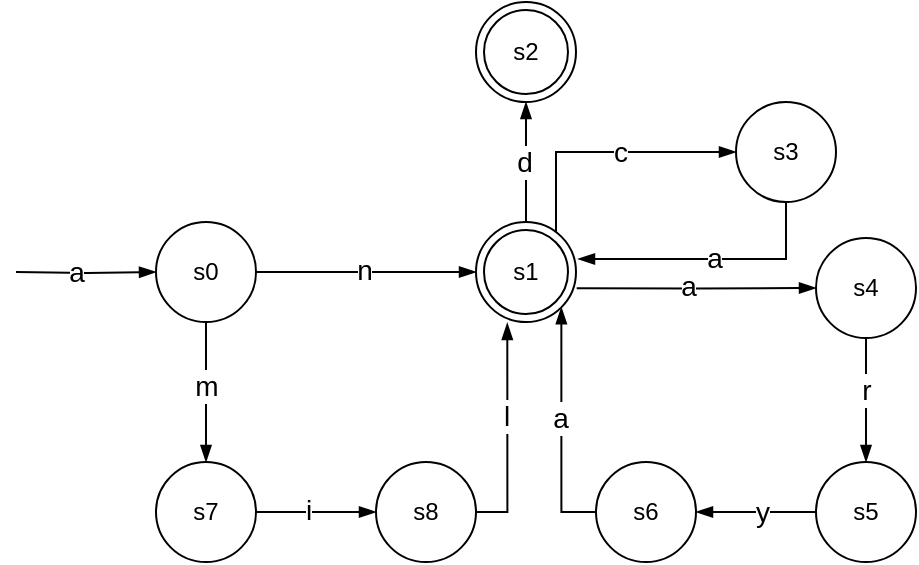 <mxfile version="24.2.1" type="github">
  <diagram name="Página-1" id="s3YjYQ9PzFFQcDr-WQRy">
    <mxGraphModel dx="1050" dy="522" grid="1" gridSize="10" guides="1" tooltips="1" connect="1" arrows="1" fold="1" page="1" pageScale="1" pageWidth="827" pageHeight="1169" math="0" shadow="0">
      <root>
        <mxCell id="0" />
        <mxCell id="1" parent="0" />
        <mxCell id="PJnd46_2gBcFN1G9FBrf-1" style="edgeStyle=orthogonalEdgeStyle;rounded=0;orthogonalLoop=1;jettySize=auto;html=1;exitX=1;exitY=0.5;exitDx=0;exitDy=0;entryX=0;entryY=0.5;entryDx=0;entryDy=0;endArrow=blockThin;endFill=1;" edge="1" parent="1" source="PJnd46_2gBcFN1G9FBrf-5" target="PJnd46_2gBcFN1G9FBrf-10">
          <mxGeometry relative="1" as="geometry" />
        </mxCell>
        <mxCell id="PJnd46_2gBcFN1G9FBrf-2" value="&lt;font style=&quot;font-size: 14px;&quot;&gt;n&lt;/font&gt;" style="edgeLabel;html=1;align=center;verticalAlign=middle;resizable=0;points=[];" vertex="1" connectable="0" parent="PJnd46_2gBcFN1G9FBrf-1">
          <mxGeometry x="-0.141" y="-1" relative="1" as="geometry">
            <mxPoint x="7" y="-2" as="offset" />
          </mxGeometry>
        </mxCell>
        <mxCell id="PJnd46_2gBcFN1G9FBrf-3" style="rounded=0;orthogonalLoop=1;jettySize=auto;html=1;exitX=0.5;exitY=1;exitDx=0;exitDy=0;edgeStyle=orthogonalEdgeStyle;endArrow=blockThin;endFill=1;" edge="1" parent="1" source="PJnd46_2gBcFN1G9FBrf-5" target="PJnd46_2gBcFN1G9FBrf-20">
          <mxGeometry relative="1" as="geometry" />
        </mxCell>
        <mxCell id="PJnd46_2gBcFN1G9FBrf-4" value="&lt;font style=&quot;font-size: 14px;&quot;&gt;m&lt;/font&gt;" style="edgeLabel;html=1;align=center;verticalAlign=middle;resizable=0;points=[];" vertex="1" connectable="0" parent="PJnd46_2gBcFN1G9FBrf-3">
          <mxGeometry x="-0.093" y="-2" relative="1" as="geometry">
            <mxPoint x="2" as="offset" />
          </mxGeometry>
        </mxCell>
        <mxCell id="PJnd46_2gBcFN1G9FBrf-5" value="s0" style="ellipse;whiteSpace=wrap;html=1;aspect=fixed;" vertex="1" parent="1">
          <mxGeometry x="230" y="250" width="50" height="50" as="geometry" />
        </mxCell>
        <mxCell id="PJnd46_2gBcFN1G9FBrf-6" style="edgeStyle=orthogonalEdgeStyle;rounded=0;orthogonalLoop=1;jettySize=auto;html=1;exitX=1;exitY=0;exitDx=0;exitDy=0;entryX=0;entryY=0.5;entryDx=0;entryDy=0;endArrow=blockThin;endFill=1;" edge="1" parent="1" source="PJnd46_2gBcFN1G9FBrf-10" target="PJnd46_2gBcFN1G9FBrf-16">
          <mxGeometry relative="1" as="geometry">
            <Array as="points">
              <mxPoint x="430" y="257" />
              <mxPoint x="430" y="215" />
            </Array>
          </mxGeometry>
        </mxCell>
        <mxCell id="PJnd46_2gBcFN1G9FBrf-7" value="&lt;font style=&quot;font-size: 14px;&quot;&gt;c&lt;/font&gt;" style="edgeLabel;html=1;align=center;verticalAlign=middle;resizable=0;points=[];" vertex="1" connectable="0" parent="PJnd46_2gBcFN1G9FBrf-6">
          <mxGeometry x="0.157" y="2" relative="1" as="geometry">
            <mxPoint x="-1" y="2" as="offset" />
          </mxGeometry>
        </mxCell>
        <mxCell id="PJnd46_2gBcFN1G9FBrf-8" style="edgeStyle=orthogonalEdgeStyle;rounded=0;orthogonalLoop=1;jettySize=auto;html=1;exitX=0.5;exitY=0;exitDx=0;exitDy=0;entryX=0.5;entryY=1;entryDx=0;entryDy=0;endArrow=blockThin;endFill=1;" edge="1" parent="1" source="PJnd46_2gBcFN1G9FBrf-10" target="PJnd46_2gBcFN1G9FBrf-17">
          <mxGeometry relative="1" as="geometry" />
        </mxCell>
        <mxCell id="PJnd46_2gBcFN1G9FBrf-9" value="&lt;font style=&quot;font-size: 14px;&quot;&gt;d&lt;/font&gt;" style="edgeLabel;html=1;align=center;verticalAlign=middle;resizable=0;points=[];" vertex="1" connectable="0" parent="PJnd46_2gBcFN1G9FBrf-8">
          <mxGeometry x="0.08" relative="1" as="geometry">
            <mxPoint x="-1" y="2" as="offset" />
          </mxGeometry>
        </mxCell>
        <mxCell id="PJnd46_2gBcFN1G9FBrf-10" value="s1" style="ellipse;shape=doubleEllipse;whiteSpace=wrap;html=1;aspect=fixed;" vertex="1" parent="1">
          <mxGeometry x="390" y="250" width="50" height="50" as="geometry" />
        </mxCell>
        <mxCell id="PJnd46_2gBcFN1G9FBrf-11" style="edgeStyle=orthogonalEdgeStyle;rounded=0;orthogonalLoop=1;jettySize=auto;html=1;exitX=0.5;exitY=1;exitDx=0;exitDy=0;entryX=0.5;entryY=0;entryDx=0;entryDy=0;endArrow=blockThin;endFill=1;" edge="1" parent="1" source="PJnd46_2gBcFN1G9FBrf-13" target="PJnd46_2gBcFN1G9FBrf-24">
          <mxGeometry relative="1" as="geometry" />
        </mxCell>
        <mxCell id="PJnd46_2gBcFN1G9FBrf-12" value="&lt;font style=&quot;font-size: 14px;&quot;&gt;r&lt;/font&gt;" style="edgeLabel;html=1;align=center;verticalAlign=middle;resizable=0;points=[];" vertex="1" connectable="0" parent="PJnd46_2gBcFN1G9FBrf-11">
          <mxGeometry x="-0.155" y="-3" relative="1" as="geometry">
            <mxPoint x="3" as="offset" />
          </mxGeometry>
        </mxCell>
        <mxCell id="PJnd46_2gBcFN1G9FBrf-13" value="s4" style="ellipse;whiteSpace=wrap;html=1;aspect=fixed;" vertex="1" parent="1">
          <mxGeometry x="560" y="258" width="50" height="50" as="geometry" />
        </mxCell>
        <mxCell id="PJnd46_2gBcFN1G9FBrf-14" style="edgeStyle=orthogonalEdgeStyle;rounded=0;orthogonalLoop=1;jettySize=auto;html=1;exitX=0.5;exitY=1;exitDx=0;exitDy=0;entryX=1.02;entryY=0.37;entryDx=0;entryDy=0;entryPerimeter=0;endArrow=blockThin;endFill=1;" edge="1" parent="1" source="PJnd46_2gBcFN1G9FBrf-16" target="PJnd46_2gBcFN1G9FBrf-10">
          <mxGeometry relative="1" as="geometry" />
        </mxCell>
        <mxCell id="PJnd46_2gBcFN1G9FBrf-15" value="&lt;font style=&quot;font-size: 14px;&quot;&gt;a&lt;/font&gt;" style="edgeLabel;html=1;align=center;verticalAlign=middle;resizable=0;points=[];" vertex="1" connectable="0" parent="PJnd46_2gBcFN1G9FBrf-14">
          <mxGeometry x="0.023" y="-1" relative="1" as="geometry">
            <mxPoint x="3" as="offset" />
          </mxGeometry>
        </mxCell>
        <mxCell id="PJnd46_2gBcFN1G9FBrf-16" value="s3" style="ellipse;whiteSpace=wrap;html=1;aspect=fixed;" vertex="1" parent="1">
          <mxGeometry x="520" y="190" width="50" height="50" as="geometry" />
        </mxCell>
        <mxCell id="PJnd46_2gBcFN1G9FBrf-17" value="s2" style="ellipse;shape=doubleEllipse;whiteSpace=wrap;html=1;aspect=fixed;" vertex="1" parent="1">
          <mxGeometry x="390" y="140" width="50" height="50" as="geometry" />
        </mxCell>
        <mxCell id="PJnd46_2gBcFN1G9FBrf-18" style="edgeStyle=orthogonalEdgeStyle;rounded=0;orthogonalLoop=1;jettySize=auto;html=1;exitX=1;exitY=0.5;exitDx=0;exitDy=0;entryX=0;entryY=0.5;entryDx=0;entryDy=0;endArrow=blockThin;endFill=1;" edge="1" parent="1" source="PJnd46_2gBcFN1G9FBrf-20" target="PJnd46_2gBcFN1G9FBrf-21">
          <mxGeometry relative="1" as="geometry" />
        </mxCell>
        <mxCell id="PJnd46_2gBcFN1G9FBrf-19" value="&lt;font style=&quot;font-size: 14px;&quot;&gt;i&lt;/font&gt;" style="edgeLabel;html=1;align=center;verticalAlign=middle;resizable=0;points=[];" vertex="1" connectable="0" parent="PJnd46_2gBcFN1G9FBrf-18">
          <mxGeometry x="-0.13" y="1" relative="1" as="geometry">
            <mxPoint as="offset" />
          </mxGeometry>
        </mxCell>
        <mxCell id="PJnd46_2gBcFN1G9FBrf-20" value="s7" style="ellipse;whiteSpace=wrap;html=1;aspect=fixed;" vertex="1" parent="1">
          <mxGeometry x="230" y="370" width="50" height="50" as="geometry" />
        </mxCell>
        <mxCell id="PJnd46_2gBcFN1G9FBrf-21" value="s8" style="ellipse;whiteSpace=wrap;html=1;aspect=fixed;" vertex="1" parent="1">
          <mxGeometry x="340" y="370" width="50" height="50" as="geometry" />
        </mxCell>
        <mxCell id="PJnd46_2gBcFN1G9FBrf-22" style="edgeStyle=orthogonalEdgeStyle;rounded=0;orthogonalLoop=1;jettySize=auto;html=1;endArrow=blockThin;endFill=1;" edge="1" parent="1" source="PJnd46_2gBcFN1G9FBrf-24" target="PJnd46_2gBcFN1G9FBrf-25">
          <mxGeometry relative="1" as="geometry" />
        </mxCell>
        <mxCell id="PJnd46_2gBcFN1G9FBrf-23" value="&lt;font style=&quot;font-size: 14px;&quot;&gt;y&lt;/font&gt;" style="edgeLabel;html=1;align=center;verticalAlign=middle;resizable=0;points=[];" vertex="1" connectable="0" parent="PJnd46_2gBcFN1G9FBrf-22">
          <mxGeometry x="0.096" relative="1" as="geometry">
            <mxPoint x="6" as="offset" />
          </mxGeometry>
        </mxCell>
        <mxCell id="PJnd46_2gBcFN1G9FBrf-24" value="s5" style="ellipse;whiteSpace=wrap;html=1;aspect=fixed;" vertex="1" parent="1">
          <mxGeometry x="560" y="370" width="50" height="50" as="geometry" />
        </mxCell>
        <mxCell id="PJnd46_2gBcFN1G9FBrf-25" value="s6" style="ellipse;whiteSpace=wrap;html=1;aspect=fixed;" vertex="1" parent="1">
          <mxGeometry x="450" y="370" width="50" height="50" as="geometry" />
        </mxCell>
        <mxCell id="PJnd46_2gBcFN1G9FBrf-26" style="edgeStyle=orthogonalEdgeStyle;rounded=0;orthogonalLoop=1;jettySize=auto;html=1;exitX=0;exitY=0.5;exitDx=0;exitDy=0;entryX=1;entryY=1;entryDx=0;entryDy=0;endArrow=blockThin;endFill=1;" edge="1" parent="1" source="PJnd46_2gBcFN1G9FBrf-25" target="PJnd46_2gBcFN1G9FBrf-10">
          <mxGeometry relative="1" as="geometry">
            <Array as="points">
              <mxPoint x="433" y="395" />
            </Array>
          </mxGeometry>
        </mxCell>
        <mxCell id="PJnd46_2gBcFN1G9FBrf-27" value="&lt;font style=&quot;font-size: 14px;&quot;&gt;a&lt;/font&gt;" style="edgeLabel;html=1;align=center;verticalAlign=middle;resizable=0;points=[];" vertex="1" connectable="0" parent="PJnd46_2gBcFN1G9FBrf-26">
          <mxGeometry x="0.209" y="3" relative="1" as="geometry">
            <mxPoint x="2" y="8" as="offset" />
          </mxGeometry>
        </mxCell>
        <mxCell id="PJnd46_2gBcFN1G9FBrf-28" style="edgeStyle=orthogonalEdgeStyle;rounded=0;orthogonalLoop=1;jettySize=auto;html=1;exitX=1;exitY=0.5;exitDx=0;exitDy=0;entryX=0.313;entryY=1.01;entryDx=0;entryDy=0;entryPerimeter=0;endArrow=blockThin;endFill=1;" edge="1" parent="1" source="PJnd46_2gBcFN1G9FBrf-21" target="PJnd46_2gBcFN1G9FBrf-10">
          <mxGeometry relative="1" as="geometry">
            <Array as="points">
              <mxPoint x="406" y="395" />
            </Array>
          </mxGeometry>
        </mxCell>
        <mxCell id="PJnd46_2gBcFN1G9FBrf-29" value="&lt;font style=&quot;font-size: 14px;&quot;&gt;l&lt;/font&gt;" style="edgeLabel;html=1;align=center;verticalAlign=middle;resizable=0;points=[];" vertex="1" connectable="0" parent="PJnd46_2gBcFN1G9FBrf-28">
          <mxGeometry x="0.152" y="1" relative="1" as="geometry">
            <mxPoint as="offset" />
          </mxGeometry>
        </mxCell>
        <mxCell id="PJnd46_2gBcFN1G9FBrf-30" style="edgeStyle=orthogonalEdgeStyle;rounded=0;orthogonalLoop=1;jettySize=auto;html=1;exitX=1.007;exitY=0.663;exitDx=0;exitDy=0;exitPerimeter=0;entryX=0;entryY=0.5;entryDx=0;entryDy=0;endArrow=blockThin;endFill=1;" edge="1" parent="1" source="PJnd46_2gBcFN1G9FBrf-10" target="PJnd46_2gBcFN1G9FBrf-13">
          <mxGeometry relative="1" as="geometry">
            <mxPoint x="574" y="320" as="sourcePoint" />
            <mxPoint x="590" y="283" as="targetPoint" />
          </mxGeometry>
        </mxCell>
        <mxCell id="PJnd46_2gBcFN1G9FBrf-31" value="&lt;font style=&quot;font-size: 14px;&quot;&gt;a&lt;/font&gt;" style="edgeLabel;html=1;align=center;verticalAlign=middle;resizable=0;points=[];" vertex="1" connectable="0" parent="PJnd46_2gBcFN1G9FBrf-30">
          <mxGeometry x="-0.405" y="-1" relative="1" as="geometry">
            <mxPoint x="20" y="-2" as="offset" />
          </mxGeometry>
        </mxCell>
        <mxCell id="PJnd46_2gBcFN1G9FBrf-32" style="edgeStyle=orthogonalEdgeStyle;rounded=0;orthogonalLoop=1;jettySize=auto;html=1;entryX=0;entryY=0.5;entryDx=0;entryDy=0;endArrow=blockThin;endFill=1;" edge="1" parent="1" target="PJnd46_2gBcFN1G9FBrf-5">
          <mxGeometry relative="1" as="geometry">
            <mxPoint x="160" y="275" as="sourcePoint" />
            <mxPoint x="210" y="274.63" as="targetPoint" />
          </mxGeometry>
        </mxCell>
        <mxCell id="PJnd46_2gBcFN1G9FBrf-33" value="&lt;font style=&quot;font-size: 14px;&quot;&gt;a&lt;/font&gt;" style="edgeLabel;html=1;align=center;verticalAlign=middle;resizable=0;points=[];" vertex="1" connectable="0" parent="PJnd46_2gBcFN1G9FBrf-32">
          <mxGeometry x="-0.188" relative="1" as="geometry">
            <mxPoint x="1" y="-1" as="offset" />
          </mxGeometry>
        </mxCell>
      </root>
    </mxGraphModel>
  </diagram>
</mxfile>
